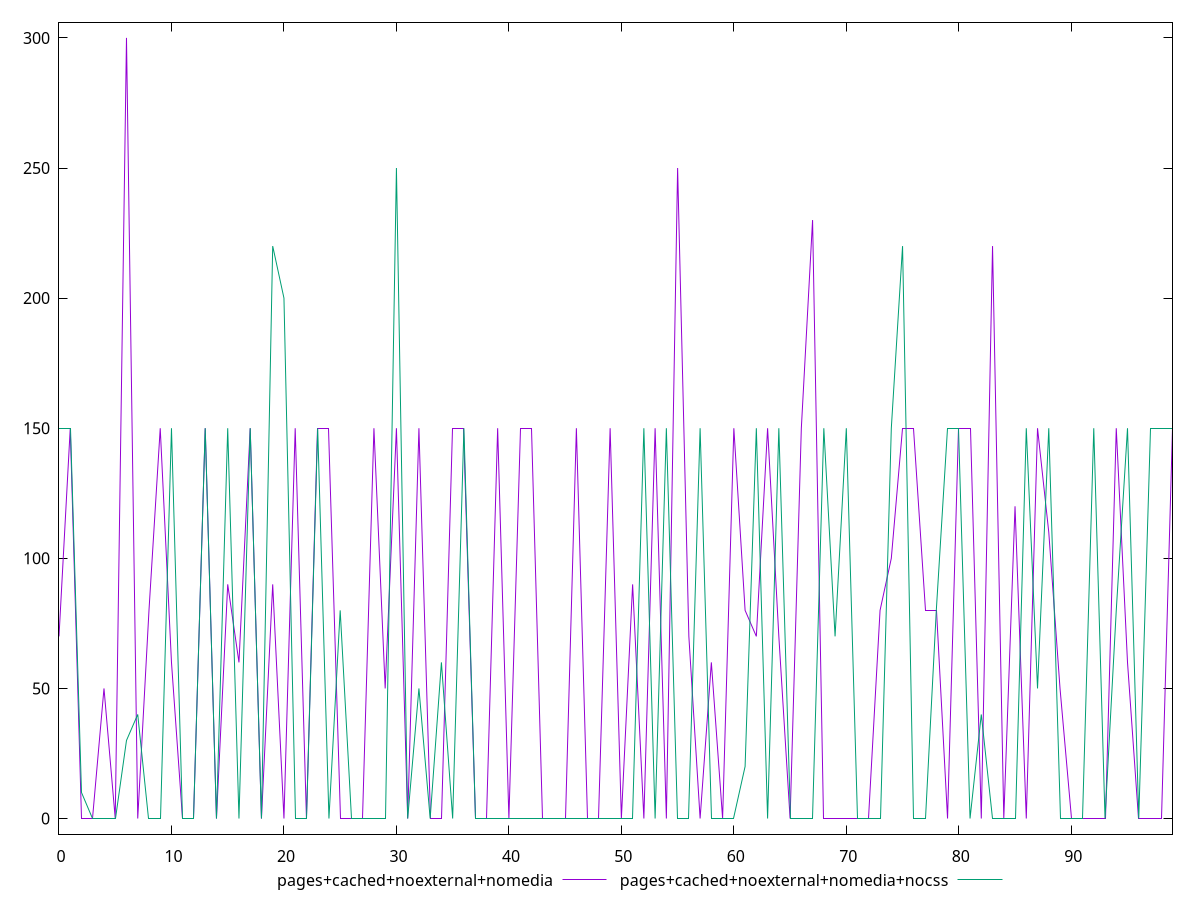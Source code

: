 reset

$pagesCachedNoexternalNomedia <<EOF
0 70
1 150
2 0
3 0
4 50
5 0
6 300
7 0
8 80
9 150
10 60
11 0
12 0
13 150
14 0
15 90
16 60
17 150
18 0
19 90
20 0
21 150
22 0
23 150
24 150
25 0
26 0
27 0
28 150
29 50
30 150
31 0
32 150
33 0
34 0
35 150
36 150
37 0
38 0
39 150
40 0
41 150
42 150
43 0
44 0
45 0
46 150
47 0
48 0
49 150
50 0
51 90
52 0
53 150
54 0
55 250
56 70
57 0
58 60
59 0
60 150
61 80
62 70
63 150
64 70
65 0
66 150
67 230
68 0
69 0
70 0
71 0
72 0
73 80
74 100
75 150
76 150
77 80
78 80
79 0
80 150
81 150
82 0
83 220
84 0
85 120
86 0
87 150
88 110
89 50
90 0
91 0
92 0
93 0
94 150
95 60
96 0
97 0
98 0
99 150
EOF

$pagesCachedNoexternalNomediaNocss <<EOF
0 150
1 150
2 10
3 0
4 0
5 0
6 30
7 40
8 0
9 0
10 150
11 0
12 0
13 150
14 0
15 150
16 0
17 150
18 0
19 220
20 200
21 0
22 0
23 150
24 0
25 80
26 0
27 0
28 0
29 0
30 250
31 0
32 50
33 0
34 60
35 0
36 150
37 0
38 0
39 0
40 0
41 0
42 0
43 0
44 0
45 0
46 0
47 0
48 0
49 0
50 0
51 0
52 150
53 0
54 150
55 0
56 0
57 150
58 0
59 0
60 0
61 20
62 150
63 0
64 150
65 0
66 0
67 0
68 150
69 70
70 150
71 0
72 0
73 0
74 150
75 220
76 0
77 0
78 80
79 150
80 150
81 0
82 40
83 0
84 0
85 0
86 150
87 50
88 150
89 0
90 0
91 0
92 150
93 0
94 80
95 150
96 0
97 150
98 150
99 150
EOF

set key outside below
set xrange [0:99]
set yrange [-6:306]
set trange [-6:306]
set terminal svg size 640, 520 enhanced background rgb 'white'
set output "reprap/unminified-css/comparison/line/3_vs_4.svg"

plot $pagesCachedNoexternalNomedia title "pages+cached+noexternal+nomedia" with line, \
     $pagesCachedNoexternalNomediaNocss title "pages+cached+noexternal+nomedia+nocss" with line

reset
